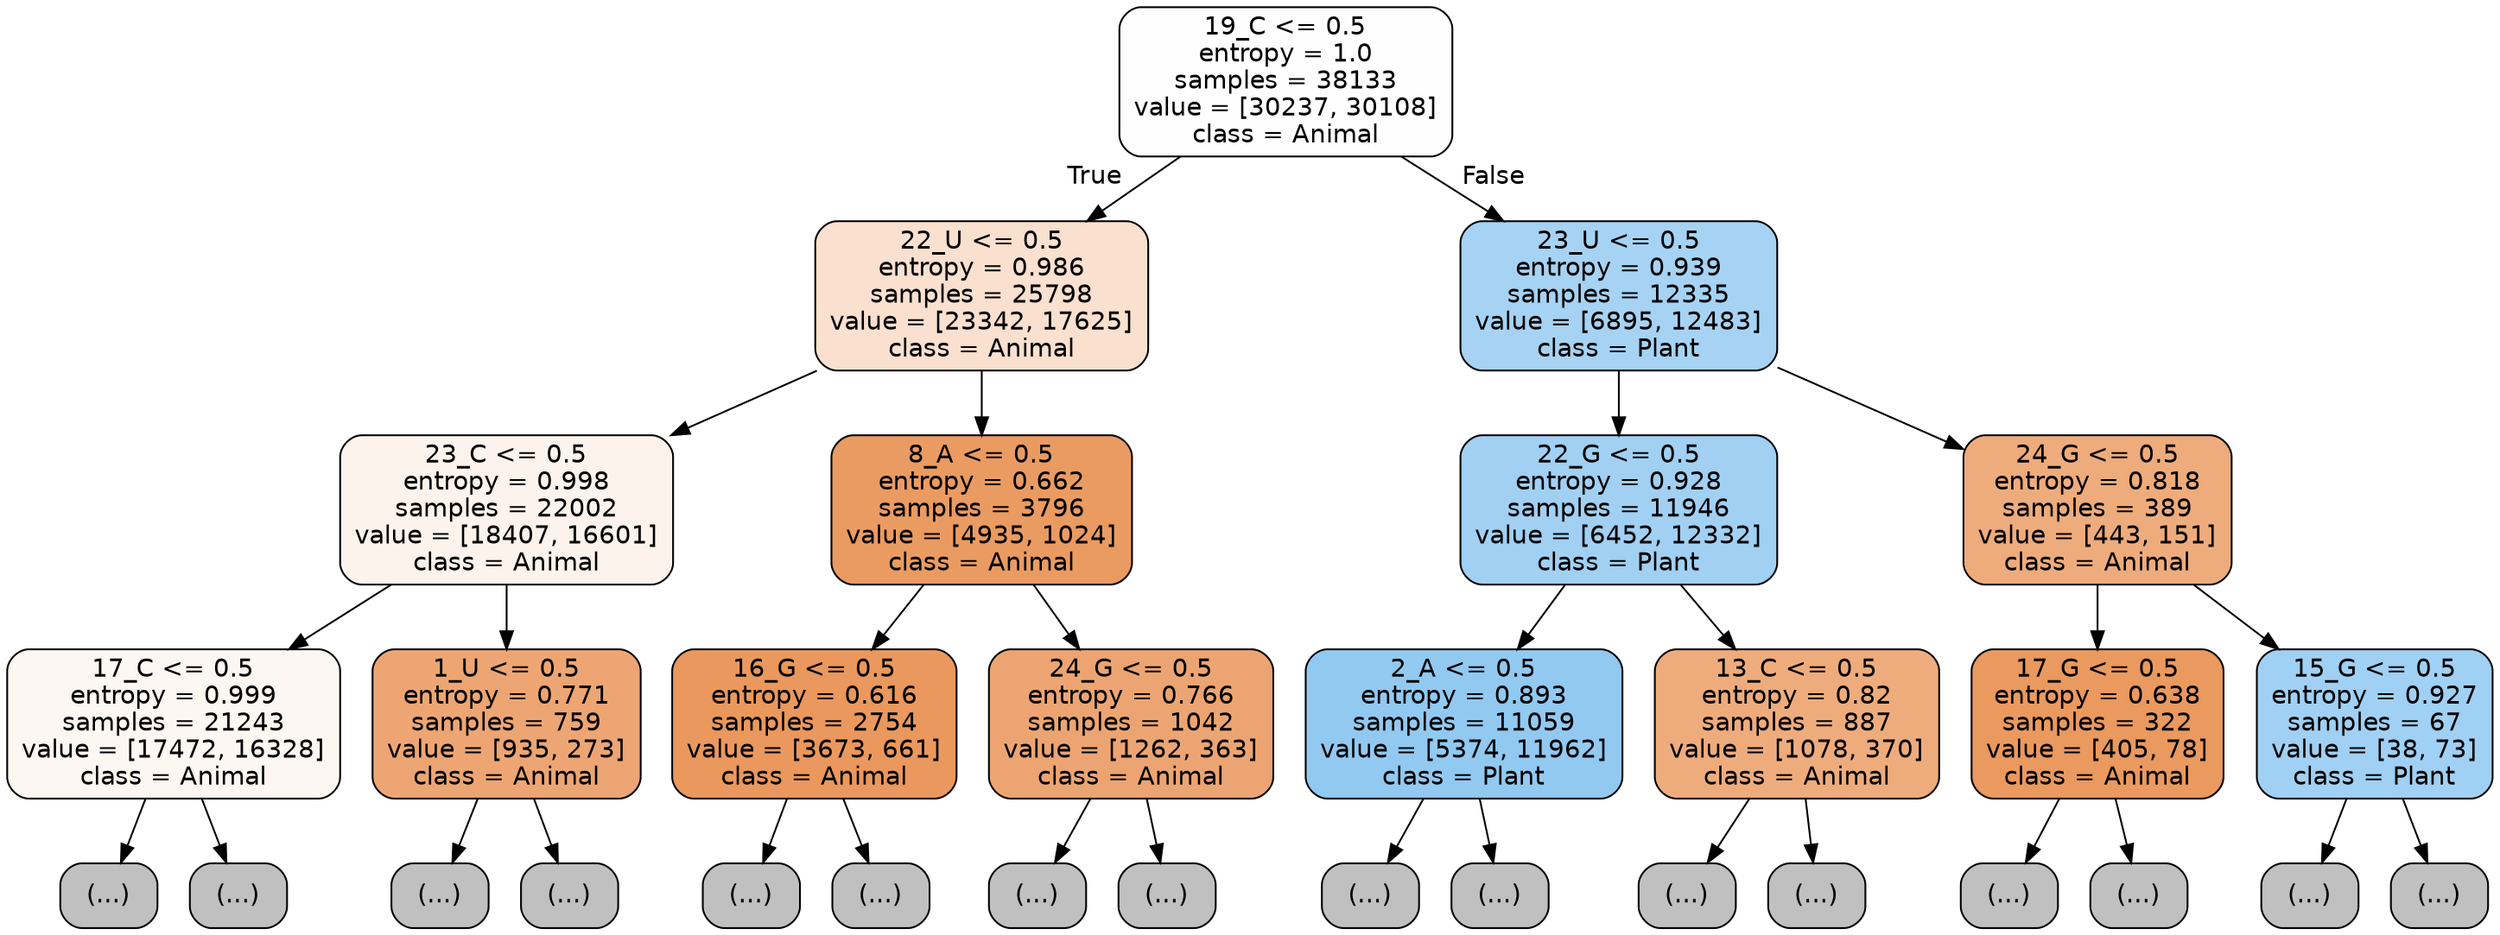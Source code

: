 digraph Tree {
node [shape=box, style="filled, rounded", color="black", fontname="helvetica"] ;
edge [fontname="helvetica"] ;
0 [label="19_C <= 0.5\nentropy = 1.0\nsamples = 38133\nvalue = [30237, 30108]\nclass = Animal", fillcolor="#fffefe"] ;
1 [label="22_U <= 0.5\nentropy = 0.986\nsamples = 25798\nvalue = [23342, 17625]\nclass = Animal", fillcolor="#f9e0cf"] ;
0 -> 1 [labeldistance=2.5, labelangle=45, headlabel="True"] ;
2 [label="23_C <= 0.5\nentropy = 0.998\nsamples = 22002\nvalue = [18407, 16601]\nclass = Animal", fillcolor="#fcf3ec"] ;
1 -> 2 ;
3 [label="17_C <= 0.5\nentropy = 0.999\nsamples = 21243\nvalue = [17472, 16328]\nclass = Animal", fillcolor="#fdf7f2"] ;
2 -> 3 ;
4 [label="(...)", fillcolor="#C0C0C0"] ;
3 -> 4 ;
8233 [label="(...)", fillcolor="#C0C0C0"] ;
3 -> 8233 ;
10642 [label="1_U <= 0.5\nentropy = 0.771\nsamples = 759\nvalue = [935, 273]\nclass = Animal", fillcolor="#eda673"] ;
2 -> 10642 ;
10643 [label="(...)", fillcolor="#C0C0C0"] ;
10642 -> 10643 ;
10852 [label="(...)", fillcolor="#C0C0C0"] ;
10642 -> 10852 ;
10999 [label="8_A <= 0.5\nentropy = 0.662\nsamples = 3796\nvalue = [4935, 1024]\nclass = Animal", fillcolor="#ea9b62"] ;
1 -> 10999 ;
11000 [label="16_G <= 0.5\nentropy = 0.616\nsamples = 2754\nvalue = [3673, 661]\nclass = Animal", fillcolor="#ea985d"] ;
10999 -> 11000 ;
11001 [label="(...)", fillcolor="#C0C0C0"] ;
11000 -> 11001 ;
11720 [label="(...)", fillcolor="#C0C0C0"] ;
11000 -> 11720 ;
11913 [label="24_G <= 0.5\nentropy = 0.766\nsamples = 1042\nvalue = [1262, 363]\nclass = Animal", fillcolor="#eca572"] ;
10999 -> 11913 ;
11914 [label="(...)", fillcolor="#C0C0C0"] ;
11913 -> 11914 ;
12307 [label="(...)", fillcolor="#C0C0C0"] ;
11913 -> 12307 ;
12326 [label="23_U <= 0.5\nentropy = 0.939\nsamples = 12335\nvalue = [6895, 12483]\nclass = Plant", fillcolor="#a6d3f3"] ;
0 -> 12326 [labeldistance=2.5, labelangle=-45, headlabel="False"] ;
12327 [label="22_G <= 0.5\nentropy = 0.928\nsamples = 11946\nvalue = [6452, 12332]\nclass = Plant", fillcolor="#a1d0f3"] ;
12326 -> 12327 ;
12328 [label="2_A <= 0.5\nentropy = 0.893\nsamples = 11059\nvalue = [5374, 11962]\nclass = Plant", fillcolor="#92c9f1"] ;
12327 -> 12328 ;
12329 [label="(...)", fillcolor="#C0C0C0"] ;
12328 -> 12329 ;
15018 [label="(...)", fillcolor="#C0C0C0"] ;
12328 -> 15018 ;
15887 [label="13_C <= 0.5\nentropy = 0.82\nsamples = 887\nvalue = [1078, 370]\nclass = Animal", fillcolor="#eeac7d"] ;
12327 -> 15887 ;
15888 [label="(...)", fillcolor="#C0C0C0"] ;
15887 -> 15888 ;
16223 [label="(...)", fillcolor="#C0C0C0"] ;
15887 -> 16223 ;
16336 [label="24_G <= 0.5\nentropy = 0.818\nsamples = 389\nvalue = [443, 151]\nclass = Animal", fillcolor="#eeac7c"] ;
12326 -> 16336 ;
16337 [label="17_G <= 0.5\nentropy = 0.638\nsamples = 322\nvalue = [405, 78]\nclass = Animal", fillcolor="#ea995f"] ;
16336 -> 16337 ;
16338 [label="(...)", fillcolor="#C0C0C0"] ;
16337 -> 16338 ;
16459 [label="(...)", fillcolor="#C0C0C0"] ;
16337 -> 16459 ;
16502 [label="15_G <= 0.5\nentropy = 0.927\nsamples = 67\nvalue = [38, 73]\nclass = Plant", fillcolor="#a0d0f3"] ;
16336 -> 16502 ;
16503 [label="(...)", fillcolor="#C0C0C0"] ;
16502 -> 16503 ;
16526 [label="(...)", fillcolor="#C0C0C0"] ;
16502 -> 16526 ;
}